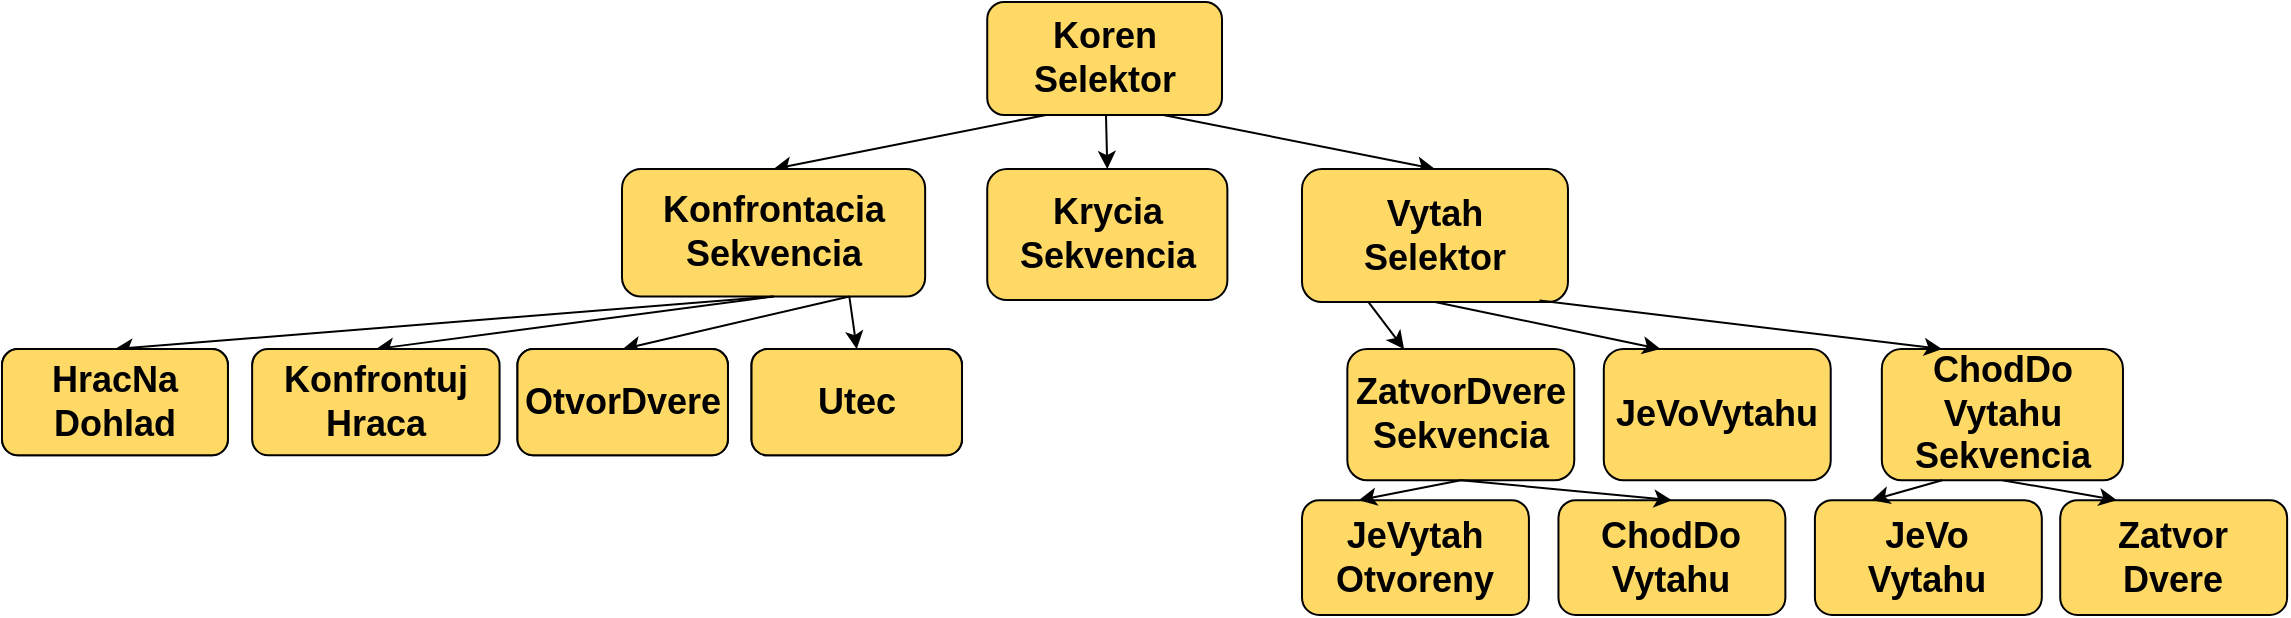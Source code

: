 <mxfile version="18.0.3" type="github">
  <diagram id="aNkTvLlGlRAXNMfGRCiO" name="Page-1">
    <mxGraphModel dx="1550" dy="867" grid="1" gridSize="10" guides="1" tooltips="1" connect="1" arrows="1" fold="1" page="1" pageScale="1" pageWidth="1169" pageHeight="827" math="0" shadow="0">
      <root>
        <mxCell id="0" />
        <mxCell id="1" parent="0" />
        <mxCell id="K40myK_4YShfCYtrGLyM-1" value="Koren&lt;br style=&quot;font-size: 18px;&quot;&gt;Selektor" style="rounded=1;whiteSpace=wrap;html=1;fontSize=18;spacing=2;container=0;fontStyle=1;fillColor=#FFD966;" parent="1" vertex="1">
          <mxGeometry x="492.62" y="10" width="117.38" height="56.47" as="geometry" />
        </mxCell>
        <mxCell id="K40myK_4YShfCYtrGLyM-2" value="" style="endArrow=classic;html=1;rounded=0;entryX=0.5;entryY=0;entryDx=0;entryDy=0;fontSize=18;spacing=2;exitX=0.25;exitY=1;exitDx=0;exitDy=0;fontStyle=1" parent="1" source="K40myK_4YShfCYtrGLyM-1" edge="1" target="AuxtAn-7Y95hwLQG99zc-2">
          <mxGeometry width="50" height="50" relative="1" as="geometry">
            <mxPoint x="521.965" y="40.0" as="sourcePoint" />
            <mxPoint x="169.366" y="127.059" as="targetPoint" />
          </mxGeometry>
        </mxCell>
        <mxCell id="K40myK_4YShfCYtrGLyM-9" value="" style="endArrow=classic;html=1;rounded=0;fontSize=18;spacing=2;fontStyle=1;entryX=0.5;entryY=0;entryDx=0;entryDy=0;" parent="1" source="K40myK_4YShfCYtrGLyM-1" target="L4nqNSzwRVbBVw2rcEoh-23" edge="1">
          <mxGeometry width="50" height="50" relative="1" as="geometry">
            <mxPoint x="553" y="70" as="sourcePoint" />
            <mxPoint x="551" y="103.53" as="targetPoint" />
          </mxGeometry>
        </mxCell>
        <mxCell id="AuxtAn-7Y95hwLQG99zc-12" value="" style="endArrow=classic;html=1;rounded=0;exitX=0.75;exitY=1;exitDx=0;exitDy=0;entryX=0.5;entryY=0;entryDx=0;entryDy=0;fontSize=18;spacing=2;fontStyle=1" parent="1" source="K40myK_4YShfCYtrGLyM-1" target="AuxtAn-7Y95hwLQG99zc-13" edge="1">
          <mxGeometry width="50" height="50" relative="1" as="geometry">
            <mxPoint x="590.75" y="40.113" as="sourcePoint" />
            <mxPoint x="841.389" y="127.059" as="targetPoint" />
          </mxGeometry>
        </mxCell>
        <mxCell id="L4nqNSzwRVbBVw2rcEoh-23" value="Krycia&lt;br style=&quot;font-size: 18px;&quot;&gt;Sekvencia" style="rounded=1;whiteSpace=wrap;html=1;fontSize=18;fontStyle=1;fillColor=#FFD966;" vertex="1" parent="1">
          <mxGeometry x="492.62" y="93.53" width="120.07" height="65.52" as="geometry" />
        </mxCell>
        <mxCell id="AuxtAn-7Y95hwLQG99zc-2" value="Konfrontacia&lt;br style=&quot;font-size: 18px;&quot;&gt;Sekvencia" style="rounded=1;whiteSpace=wrap;html=1;fontSize=18;spacing=2;container=0;fontStyle=1;fillColor=#FFD966;" parent="1" vertex="1">
          <mxGeometry x="309.997" y="93.53" width="151.579" height="63.75" as="geometry" />
        </mxCell>
        <mxCell id="AuxtAn-7Y95hwLQG99zc-3" value="" style="endArrow=classic;html=1;rounded=0;exitX=0.5;exitY=1;exitDx=0;exitDy=0;entryX=0.5;entryY=0;entryDx=0;entryDy=0;fontSize=18;spacing=2;fontStyle=1" parent="1" source="AuxtAn-7Y95hwLQG99zc-2" target="AuxtAn-7Y95hwLQG99zc-4" edge="1">
          <mxGeometry width="50" height="50" relative="1" as="geometry">
            <mxPoint x="203.222" y="157.279" as="sourcePoint" />
            <mxPoint x="159.374" y="210.404" as="targetPoint" />
          </mxGeometry>
        </mxCell>
        <mxCell id="AuxtAn-7Y95hwLQG99zc-5" value="" style="endArrow=classic;html=1;rounded=0;exitX=0.5;exitY=1;exitDx=0;exitDy=0;entryX=0.5;entryY=0;entryDx=0;entryDy=0;fontSize=18;spacing=2;fontStyle=1" parent="1" source="AuxtAn-7Y95hwLQG99zc-2" target="AuxtAn-7Y95hwLQG99zc-6" edge="1">
          <mxGeometry width="50" height="50" relative="1" as="geometry">
            <mxPoint x="308.458" y="157.279" as="sourcePoint" />
            <mxPoint x="282.149" y="210.404" as="targetPoint" />
          </mxGeometry>
        </mxCell>
        <mxCell id="AuxtAn-7Y95hwLQG99zc-7" value="" style="endArrow=classic;html=1;rounded=0;exitX=0.75;exitY=1;exitDx=0;exitDy=0;entryX=0.5;entryY=0;entryDx=0;entryDy=0;fontSize=18;spacing=2;fontStyle=1" parent="1" source="AuxtAn-7Y95hwLQG99zc-2" target="L4nqNSzwRVbBVw2rcEoh-32" edge="1">
          <mxGeometry width="50" height="50" relative="1" as="geometry">
            <mxPoint x="361.075" y="157.279" as="sourcePoint" />
            <mxPoint x="296.661" y="210.404" as="targetPoint" />
          </mxGeometry>
        </mxCell>
        <mxCell id="AuxtAn-7Y95hwLQG99zc-11" value="" style="endArrow=classic;html=1;rounded=0;entryX=0.5;entryY=0;entryDx=0;entryDy=0;fontSize=18;spacing=2;fontStyle=1;exitX=0.75;exitY=1;exitDx=0;exitDy=0;" parent="1" source="AuxtAn-7Y95hwLQG99zc-2" target="L4nqNSzwRVbBVw2rcEoh-31" edge="1">
          <mxGeometry width="50" height="50" relative="1" as="geometry">
            <mxPoint x="211.992" y="146.654" as="sourcePoint" />
            <mxPoint x="440.002" y="210.404" as="targetPoint" />
          </mxGeometry>
        </mxCell>
        <mxCell id="AuxtAn-7Y95hwLQG99zc-6" value="Konfrontuj&lt;br style=&quot;font-size: 18px;&quot;&gt;Hraca" style="rounded=1;whiteSpace=wrap;html=1;fontSize=18;spacing=2;container=0;fontStyle=1;fillColor=#FFD966;" parent="1" vertex="1">
          <mxGeometry x="125.065" y="183.525" width="123.714" height="53.125" as="geometry" />
        </mxCell>
        <mxCell id="AuxtAn-7Y95hwLQG99zc-4" value="HracNa&lt;br style=&quot;font-size: 18px;&quot;&gt;Dohlad" style="rounded=1;whiteSpace=wrap;html=1;fontSize=18;spacing=2;container=0;fontStyle=1;fillColor=#FFD966;" parent="1" vertex="1">
          <mxGeometry y="183.525" width="112.963" height="53.125" as="geometry" />
        </mxCell>
        <mxCell id="L4nqNSzwRVbBVw2rcEoh-25" value="Utec" style="rounded=1;whiteSpace=wrap;html=1;fontSize=18;spacing=2;container=0;fontStyle=1;fillColor=#FFD966;" vertex="1" parent="1">
          <mxGeometry x="374.764" y="183.525" width="105.236" height="53.125" as="geometry" />
        </mxCell>
        <mxCell id="L4nqNSzwRVbBVw2rcEoh-26" value="OtvorDvere" style="rounded=1;whiteSpace=wrap;html=1;fontSize=18;spacing=2;container=0;fontStyle=1;fillColor=#FFD966;" vertex="1" parent="1">
          <mxGeometry x="257.732" y="183.525" width="105.236" height="53.125" as="geometry" />
        </mxCell>
        <mxCell id="L4nqNSzwRVbBVw2rcEoh-29" value="" style="group;fontSize=18;" vertex="1" connectable="0" parent="1">
          <mxGeometry y="183.525" width="480" height="53.125" as="geometry" />
        </mxCell>
        <mxCell id="L4nqNSzwRVbBVw2rcEoh-30" value="HracNa&lt;br style=&quot;font-size: 18px;&quot;&gt;Dohlad" style="rounded=1;whiteSpace=wrap;html=1;fontSize=18;spacing=2;container=0;fontStyle=1;fillColor=#FFD966;" vertex="1" parent="L4nqNSzwRVbBVw2rcEoh-29">
          <mxGeometry width="112.963" height="53.125" as="geometry" />
        </mxCell>
        <mxCell id="L4nqNSzwRVbBVw2rcEoh-31" value="Utec" style="rounded=1;whiteSpace=wrap;html=1;fontSize=18;spacing=2;container=0;fontStyle=1;fillColor=#FFD966;" vertex="1" parent="L4nqNSzwRVbBVw2rcEoh-29">
          <mxGeometry x="374.764" width="105.236" height="53.125" as="geometry" />
        </mxCell>
        <mxCell id="L4nqNSzwRVbBVw2rcEoh-32" value="OtvorDvere" style="rounded=1;whiteSpace=wrap;html=1;fontSize=18;spacing=2;container=0;fontStyle=1;fillColor=#FFD966;" vertex="1" parent="L4nqNSzwRVbBVw2rcEoh-29">
          <mxGeometry x="257.732" width="105.236" height="53.125" as="geometry" />
        </mxCell>
        <mxCell id="AuxtAn-7Y95hwLQG99zc-36" value="Zatvor&lt;br style=&quot;font-size: 18px;&quot;&gt;Dvere" style="rounded=1;whiteSpace=wrap;html=1;fontSize=18;spacing=2;container=0;fontStyle=1;fillColor=#FFD966;" parent="1" vertex="1">
          <mxGeometry x="1029.104" y="259.093" width="113.456" height="57.347" as="geometry" />
        </mxCell>
        <mxCell id="AuxtAn-7Y95hwLQG99zc-37" value="" style="endArrow=classic;html=1;rounded=0;entryX=0.25;entryY=0;entryDx=0;entryDy=0;fontSize=18;spacing=2;exitX=0.5;exitY=1;exitDx=0;exitDy=0;fontStyle=1" parent="1" source="AuxtAn-7Y95hwLQG99zc-20" target="AuxtAn-7Y95hwLQG99zc-36" edge="1">
          <mxGeometry width="50" height="50" relative="1" as="geometry">
            <mxPoint x="1090.933" y="240.867" as="sourcePoint" />
            <mxPoint x="1029.057" y="196.661" as="targetPoint" />
          </mxGeometry>
        </mxCell>
        <mxCell id="AuxtAn-7Y95hwLQG99zc-18" value="JeVoVytahu" style="rounded=1;whiteSpace=wrap;html=1;fontSize=18;spacing=2;container=0;fontStyle=1;fillColor=#FFD966;" parent="1" vertex="1">
          <mxGeometry x="800.9" y="183.52" width="113.46" height="65.57" as="geometry" />
        </mxCell>
        <mxCell id="AuxtAn-7Y95hwLQG99zc-19" value="" style="endArrow=classic;html=1;rounded=0;entryX=0.25;entryY=0;entryDx=0;entryDy=0;fontSize=18;spacing=2;exitX=0.5;exitY=1;exitDx=0;exitDy=0;fontStyle=1" parent="1" source="AuxtAn-7Y95hwLQG99zc-13" target="AuxtAn-7Y95hwLQG99zc-18" edge="1">
          <mxGeometry width="50" height="50" relative="1" as="geometry">
            <mxPoint x="896.053" y="170.171" as="sourcePoint" />
            <mxPoint x="932.972" y="167.184" as="targetPoint" />
          </mxGeometry>
        </mxCell>
        <mxCell id="AuxtAn-7Y95hwLQG99zc-13" value="Vytah&lt;br style=&quot;font-size: 18px;&quot;&gt;Selektor" style="rounded=1;whiteSpace=wrap;html=1;fontSize=18;spacing=2;container=0;fontStyle=1;fillColor=#FFD966;" parent="1" vertex="1">
          <mxGeometry x="650" y="93.53" width="132.984" height="66.486" as="geometry" />
        </mxCell>
        <mxCell id="AuxtAn-7Y95hwLQG99zc-14" value="ZatvorDvere&lt;br style=&quot;font-size: 18px;&quot;&gt;Sekvencia" style="rounded=1;whiteSpace=wrap;html=1;fontSize=18;spacing=2;container=0;fontStyle=1;fillColor=#FFD966;" parent="1" vertex="1">
          <mxGeometry x="672.67" y="183.52" width="113.46" height="65.57" as="geometry" />
        </mxCell>
        <mxCell id="AuxtAn-7Y95hwLQG99zc-15" value="" style="endArrow=classic;html=1;rounded=0;entryX=0.25;entryY=0;entryDx=0;entryDy=0;fontSize=18;spacing=2;fontStyle=1;exitX=0.25;exitY=1;exitDx=0;exitDy=0;" parent="1" target="AuxtAn-7Y95hwLQG99zc-14" edge="1" source="AuxtAn-7Y95hwLQG99zc-13">
          <mxGeometry width="50" height="50" relative="1" as="geometry">
            <mxPoint x="767.827" y="170.171" as="sourcePoint" />
            <mxPoint x="815.1" y="217.96" as="targetPoint" />
          </mxGeometry>
        </mxCell>
        <mxCell id="AuxtAn-7Y95hwLQG99zc-20" value="ChodDo&lt;br style=&quot;font-size: 18px;&quot;&gt;Vytahu&lt;br style=&quot;font-size: 18px;&quot;&gt;Sekvencia" style="rounded=1;whiteSpace=wrap;html=1;fontSize=18;spacing=2;container=0;fontStyle=1;fillColor=#FFD966;" parent="1" vertex="1">
          <mxGeometry x="939.92" y="183.52" width="120.56" height="65.57" as="geometry" />
        </mxCell>
        <mxCell id="AuxtAn-7Y95hwLQG99zc-21" value="" style="endArrow=classic;html=1;rounded=0;entryX=0.25;entryY=0;entryDx=0;entryDy=0;fontSize=18;spacing=2;exitX=0.893;exitY=0.989;exitDx=0;exitDy=0;exitPerimeter=0;fontStyle=1" parent="1" source="AuxtAn-7Y95hwLQG99zc-13" target="AuxtAn-7Y95hwLQG99zc-20" edge="1">
          <mxGeometry width="50" height="50" relative="1" as="geometry">
            <mxPoint x="944.671" y="170.171" as="sourcePoint" />
            <mxPoint x="1071.997" y="167.184" as="targetPoint" />
          </mxGeometry>
        </mxCell>
        <mxCell id="AuxtAn-7Y95hwLQG99zc-22" value="JeVytah&lt;br style=&quot;font-size: 18px;&quot;&gt;Otvoreny" style="rounded=1;whiteSpace=wrap;html=1;fontSize=18;spacing=2;container=0;fontStyle=1;fillColor=#FFD966;" parent="1" vertex="1">
          <mxGeometry x="650.005" y="259.093" width="113.456" height="57.347" as="geometry" />
        </mxCell>
        <mxCell id="AuxtAn-7Y95hwLQG99zc-23" value="" style="endArrow=classic;html=1;rounded=0;entryX=0.25;entryY=0;entryDx=0;entryDy=0;fontSize=18;spacing=2;exitX=0.5;exitY=1;exitDx=0;exitDy=0;fontStyle=1" parent="1" source="AuxtAn-7Y95hwLQG99zc-14" target="AuxtAn-7Y95hwLQG99zc-22" edge="1">
          <mxGeometry width="50" height="50" relative="1" as="geometry">
            <mxPoint x="635.234" y="250.424" as="sourcePoint" />
            <mxPoint x="762.561" y="247.437" as="targetPoint" />
          </mxGeometry>
        </mxCell>
        <mxCell id="AuxtAn-7Y95hwLQG99zc-26" value="ChodDo&lt;br style=&quot;font-size: 18px;&quot;&gt;Vytahu" style="rounded=1;whiteSpace=wrap;html=1;fontSize=18;spacing=2;container=0;fontStyle=1;fillColor=#FFD966;" parent="1" vertex="1">
          <mxGeometry x="778.23" y="259.093" width="113.456" height="57.347" as="geometry" />
        </mxCell>
        <mxCell id="AuxtAn-7Y95hwLQG99zc-27" value="" style="endArrow=classic;html=1;rounded=0;entryX=0.5;entryY=0;entryDx=0;entryDy=0;fontSize=18;spacing=2;exitX=0.5;exitY=1;exitDx=0;exitDy=0;fontStyle=1" parent="1" source="AuxtAn-7Y95hwLQG99zc-14" target="AuxtAn-7Y95hwLQG99zc-26" edge="1">
          <mxGeometry width="50" height="50" relative="1" as="geometry">
            <mxPoint x="749.128" y="237.283" as="sourcePoint" />
            <mxPoint x="890.787" y="247.437" as="targetPoint" />
          </mxGeometry>
        </mxCell>
        <mxCell id="AuxtAn-7Y95hwLQG99zc-28" value="JeVo&lt;br style=&quot;font-size: 18px;&quot;&gt;Vytahu" style="rounded=1;whiteSpace=wrap;html=1;fontSize=18;spacing=2;container=0;fontStyle=1;fillColor=#FFD966;" parent="1" vertex="1">
          <mxGeometry x="906.456" y="259.093" width="113.456" height="57.347" as="geometry" />
        </mxCell>
        <mxCell id="AuxtAn-7Y95hwLQG99zc-29" value="" style="endArrow=classic;html=1;rounded=0;entryX=0.25;entryY=0;entryDx=0;entryDy=0;fontSize=18;spacing=2;exitX=0.25;exitY=1;exitDx=0;exitDy=0;fontStyle=1" parent="1" source="AuxtAn-7Y95hwLQG99zc-20" target="AuxtAn-7Y95hwLQG99zc-28" edge="1">
          <mxGeometry width="50" height="50" relative="1" as="geometry">
            <mxPoint x="891.686" y="250.424" as="sourcePoint" />
            <mxPoint x="1019.012" y="247.437" as="targetPoint" />
          </mxGeometry>
        </mxCell>
      </root>
    </mxGraphModel>
  </diagram>
</mxfile>
